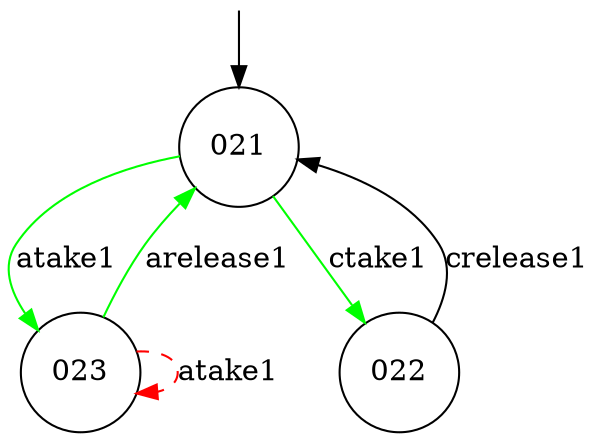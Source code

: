 digraph g {

	s0 [shape="circle" label="021"];
	s1 [shape="circle" label="023"];
	s2 [shape="circle" label="022"];

	s1 -> s1 [modality="MAY", style="dashed", color="red" contract="RED", label="atake1"];
	s1 -> s0 [modality="MUST", style="strict", color="green" contract="GREEN", label="arelease1"];
	s2 -> s0 [modality="MUST", style="strict",  contract="NONE", label="crelease1"];
	s0 -> s2 [modality="MUST", style="strict", color="green" contract="GREEN", label="ctake1"];
	s0 -> s1 [modality="MUST", style="strict", color="green" contract="GREEN", label="atake1"];

__start0 [label="" shape="none" width="0" height="0"];
__start0 -> s0;
}
